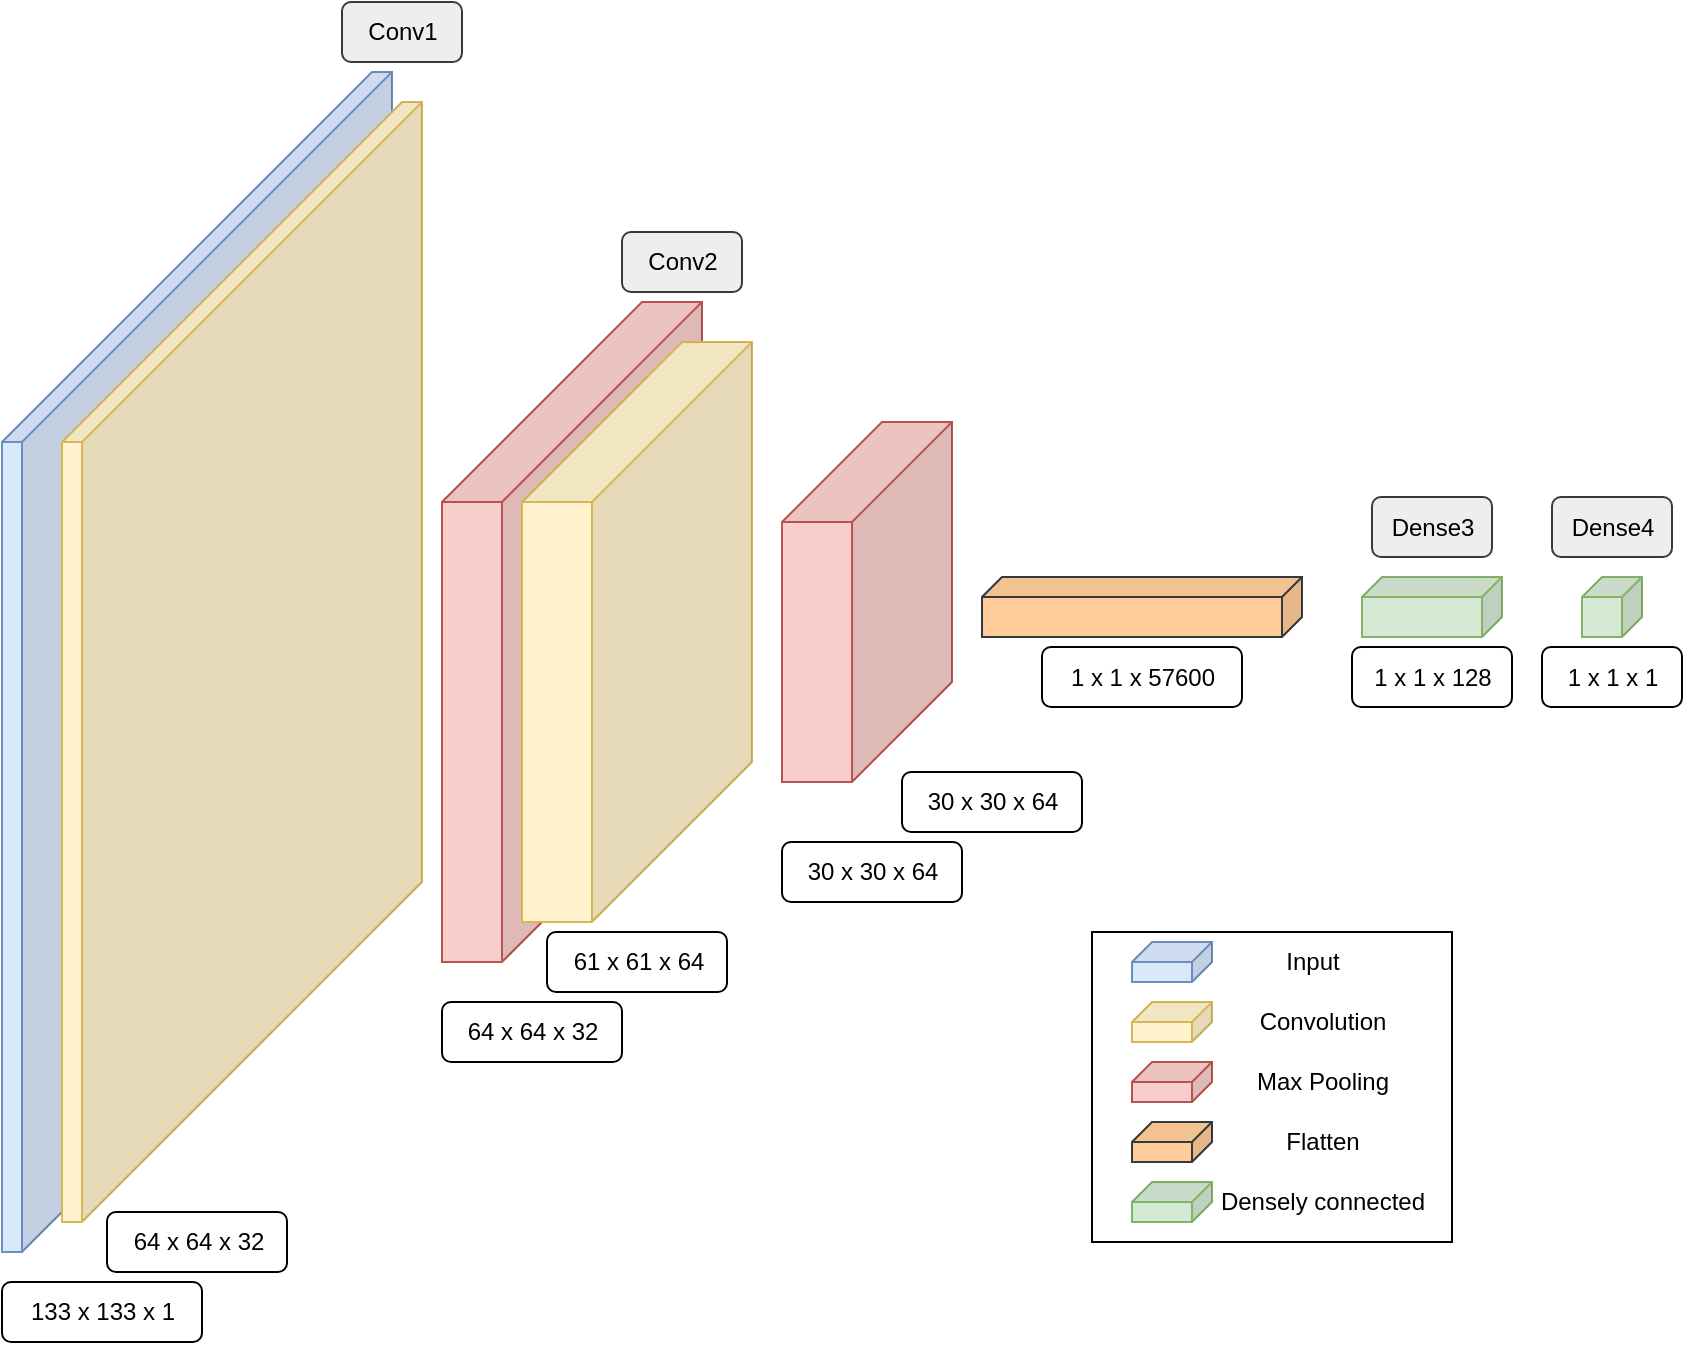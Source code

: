 <mxfile version="21.1.9" type="google" pages="5">
  <diagram name="Identification" id="2Ink2GBHI4k8UZ50LA84">
    <mxGraphModel grid="1" page="1" gridSize="10" guides="1" tooltips="1" connect="1" arrows="1" fold="1" pageScale="1" pageWidth="850" pageHeight="1100" math="0" shadow="0">
      <root>
        <mxCell id="0" />
        <mxCell id="1" parent="0" />
        <mxCell id="0bNcEkD7QvJ5nLZN8clm-1" value="" style="shape=cube;whiteSpace=wrap;html=1;boundedLbl=1;backgroundOutline=1;darkOpacity=0.05;darkOpacity2=0.1;size=185;flipH=1;fillColor=#dae8fc;strokeColor=#6c8ebf;" vertex="1" parent="1">
          <mxGeometry x="120" y="220" width="195" height="590" as="geometry" />
        </mxCell>
        <mxCell id="gsm-xA3Y7YuRsnQeoRb9-1" value="" style="shape=cube;whiteSpace=wrap;html=1;boundedLbl=1;backgroundOutline=1;darkOpacity=0.05;darkOpacity2=0.1;size=170;flipH=1;fillColor=#fff2cc;strokeColor=#d6b656;" vertex="1" parent="1">
          <mxGeometry x="150" y="235" width="180" height="560" as="geometry" />
        </mxCell>
        <mxCell id="gsm-xA3Y7YuRsnQeoRb9-2" value="" style="shape=cube;whiteSpace=wrap;html=1;boundedLbl=1;backgroundOutline=1;darkOpacity=0.05;darkOpacity2=0.1;size=100;flipH=1;fillColor=#f8cecc;strokeColor=#b85450;" vertex="1" parent="1">
          <mxGeometry x="340" y="335" width="130" height="330" as="geometry" />
        </mxCell>
        <mxCell id="gsm-xA3Y7YuRsnQeoRb9-6" value="" style="shape=cube;whiteSpace=wrap;html=1;boundedLbl=1;backgroundOutline=1;darkOpacity=0.05;darkOpacity2=0.1;size=80;flipH=1;fillColor=#fff2cc;strokeColor=#d6b656;" vertex="1" parent="1">
          <mxGeometry x="380" y="355" width="115" height="290" as="geometry" />
        </mxCell>
        <mxCell id="gsm-xA3Y7YuRsnQeoRb9-4" value="" style="shape=cube;whiteSpace=wrap;html=1;boundedLbl=1;backgroundOutline=1;darkOpacity=0.05;darkOpacity2=0.1;size=50;flipH=1;fillColor=#f8cecc;strokeColor=#b85450;" vertex="1" parent="1">
          <mxGeometry x="510" y="395" width="85" height="180" as="geometry" />
        </mxCell>
        <mxCell id="PA4TkTBAKOPkhQtWimOB-2" value="" style="shape=cube;whiteSpace=wrap;html=1;boundedLbl=1;backgroundOutline=1;darkOpacity=0.05;darkOpacity2=0.1;flipH=1;size=10;fillColor=#ffcc99;strokeColor=#36393d;" vertex="1" parent="1">
          <mxGeometry x="610" y="472.5" width="160" height="30" as="geometry" />
        </mxCell>
        <mxCell id="PA4TkTBAKOPkhQtWimOB-3" value="" style="shape=cube;whiteSpace=wrap;html=1;boundedLbl=1;backgroundOutline=1;darkOpacity=0.05;darkOpacity2=0.1;flipH=1;size=10;fillColor=#d5e8d4;strokeColor=#82b366;" vertex="1" parent="1">
          <mxGeometry x="800" y="472.5" width="70" height="30" as="geometry" />
        </mxCell>
        <mxCell id="PA4TkTBAKOPkhQtWimOB-4" value="" style="shape=cube;whiteSpace=wrap;html=1;boundedLbl=1;backgroundOutline=1;darkOpacity=0.05;darkOpacity2=0.1;flipH=1;size=10;fillColor=#d5e8d4;strokeColor=#82b366;" vertex="1" parent="1">
          <mxGeometry x="910" y="472.5" width="30" height="30" as="geometry" />
        </mxCell>
        <mxCell id="PA4TkTBAKOPkhQtWimOB-5" value="133 x 133 x 1" style="text;html=1;align=center;verticalAlign=middle;resizable=0;points=[];autosize=1;strokeColor=default;rounded=1;glass=0;shadow=0;" vertex="1" parent="1">
          <mxGeometry x="120" y="825" width="100" height="30" as="geometry" />
        </mxCell>
        <mxCell id="PA4TkTBAKOPkhQtWimOB-6" value="64 x 64 x 32" style="text;html=1;align=center;verticalAlign=middle;resizable=0;points=[];autosize=1;strokeColor=default;rounded=1;glass=0;shadow=0;" vertex="1" parent="1">
          <mxGeometry x="172.5" y="790" width="90" height="30" as="geometry" />
        </mxCell>
        <mxCell id="PA4TkTBAKOPkhQtWimOB-7" value="64 x 64 x 32" style="text;html=1;align=center;verticalAlign=middle;resizable=0;points=[];autosize=1;strokeColor=default;rounded=1;glass=0;shadow=0;" vertex="1" parent="1">
          <mxGeometry x="340" y="685" width="90" height="30" as="geometry" />
        </mxCell>
        <mxCell id="PA4TkTBAKOPkhQtWimOB-8" value="61 x 61 x 64" style="text;html=1;align=center;verticalAlign=middle;resizable=0;points=[];autosize=1;strokeColor=default;rounded=1;glass=0;shadow=0;" vertex="1" parent="1">
          <mxGeometry x="392.5" y="650" width="90" height="30" as="geometry" />
        </mxCell>
        <mxCell id="PA4TkTBAKOPkhQtWimOB-9" value="30 x 30 x 64" style="text;html=1;align=center;verticalAlign=middle;resizable=0;points=[];autosize=1;strokeColor=default;rounded=1;glass=0;shadow=0;" vertex="1" parent="1">
          <mxGeometry x="510" y="605" width="90" height="30" as="geometry" />
        </mxCell>
        <mxCell id="PA4TkTBAKOPkhQtWimOB-10" value="30 x 30 x 64" style="text;html=1;align=center;verticalAlign=middle;resizable=0;points=[];autosize=1;strokeColor=default;rounded=1;glass=0;shadow=0;" vertex="1" parent="1">
          <mxGeometry x="570" y="570" width="90" height="30" as="geometry" />
        </mxCell>
        <mxCell id="PA4TkTBAKOPkhQtWimOB-12" value="1 x 1 x 57600" style="text;html=1;align=center;verticalAlign=middle;resizable=0;points=[];autosize=1;strokeColor=default;rounded=1;glass=0;shadow=0;" vertex="1" parent="1">
          <mxGeometry x="640" y="507.5" width="100" height="30" as="geometry" />
        </mxCell>
        <mxCell id="PA4TkTBAKOPkhQtWimOB-13" value="1 x 1 x 128" style="text;html=1;align=center;verticalAlign=middle;resizable=0;points=[];autosize=1;strokeColor=default;rounded=1;glass=0;shadow=0;" vertex="1" parent="1">
          <mxGeometry x="795" y="507.5" width="80" height="30" as="geometry" />
        </mxCell>
        <mxCell id="PA4TkTBAKOPkhQtWimOB-14" value="1 x 1 x 1" style="text;html=1;align=center;verticalAlign=middle;resizable=0;points=[];autosize=1;strokeColor=default;rounded=1;glass=0;shadow=0;" vertex="1" parent="1">
          <mxGeometry x="890" y="507.5" width="70" height="30" as="geometry" />
        </mxCell>
        <mxCell id="PA4TkTBAKOPkhQtWimOB-15" value="Conv1" style="text;html=1;align=center;verticalAlign=middle;resizable=0;points=[];autosize=1;rounded=1;fillColor=#eeeeee;strokeColor=#36393d;" vertex="1" parent="1">
          <mxGeometry x="290" y="185" width="60" height="30" as="geometry" />
        </mxCell>
        <mxCell id="PA4TkTBAKOPkhQtWimOB-16" value="Conv2" style="text;html=1;align=center;verticalAlign=middle;resizable=0;points=[];autosize=1;rounded=1;fillColor=#eeeeee;strokeColor=#36393d;" vertex="1" parent="1">
          <mxGeometry x="430" y="300" width="60" height="30" as="geometry" />
        </mxCell>
        <mxCell id="PA4TkTBAKOPkhQtWimOB-18" value="Dense3" style="text;html=1;align=center;verticalAlign=middle;resizable=0;points=[];autosize=1;rounded=1;fillColor=#eeeeee;strokeColor=#36393d;" vertex="1" parent="1">
          <mxGeometry x="805" y="432.5" width="60" height="30" as="geometry" />
        </mxCell>
        <mxCell id="PA4TkTBAKOPkhQtWimOB-20" value="Dense4" style="text;html=1;align=center;verticalAlign=middle;resizable=0;points=[];autosize=1;rounded=1;fillColor=#eeeeee;strokeColor=#36393d;" vertex="1" parent="1">
          <mxGeometry x="895" y="432.5" width="60" height="30" as="geometry" />
        </mxCell>
        <mxCell id="PA4TkTBAKOPkhQtWimOB-35" value="" style="whiteSpace=wrap;html=1;" vertex="1" parent="1">
          <mxGeometry x="665" y="650" width="180" height="155" as="geometry" />
        </mxCell>
        <mxCell id="PA4TkTBAKOPkhQtWimOB-21" value="" style="shape=cube;whiteSpace=wrap;html=1;boundedLbl=1;backgroundOutline=1;darkOpacity=0.05;darkOpacity2=0.1;flipH=1;size=10;fillColor=#dae8fc;strokeColor=#6c8ebf;" vertex="1" parent="1">
          <mxGeometry x="685" y="655" width="40" height="20" as="geometry" />
        </mxCell>
        <mxCell id="PA4TkTBAKOPkhQtWimOB-23" value="" style="shape=cube;whiteSpace=wrap;html=1;boundedLbl=1;backgroundOutline=1;darkOpacity=0.05;darkOpacity2=0.1;flipH=1;size=10;fillColor=#fff2cc;strokeColor=#d6b656;" vertex="1" parent="1">
          <mxGeometry x="685" y="685" width="40" height="20" as="geometry" />
        </mxCell>
        <mxCell id="PA4TkTBAKOPkhQtWimOB-24" value="" style="shape=cube;whiteSpace=wrap;html=1;boundedLbl=1;backgroundOutline=1;darkOpacity=0.05;darkOpacity2=0.1;flipH=1;size=10;fillColor=#f8cecc;strokeColor=#b85450;" vertex="1" parent="1">
          <mxGeometry x="685" y="715" width="40" height="20" as="geometry" />
        </mxCell>
        <mxCell id="PA4TkTBAKOPkhQtWimOB-26" value="" style="shape=cube;whiteSpace=wrap;html=1;boundedLbl=1;backgroundOutline=1;darkOpacity=0.05;darkOpacity2=0.1;flipH=1;size=10;fillColor=#ffcc99;strokeColor=#36393d;" vertex="1" parent="1">
          <mxGeometry x="685" y="745" width="40" height="20" as="geometry" />
        </mxCell>
        <mxCell id="PA4TkTBAKOPkhQtWimOB-27" value="" style="shape=cube;whiteSpace=wrap;html=1;boundedLbl=1;backgroundOutline=1;darkOpacity=0.05;darkOpacity2=0.1;flipH=1;size=10;fillColor=#d5e8d4;strokeColor=#82b366;" vertex="1" parent="1">
          <mxGeometry x="685" y="775" width="40" height="20" as="geometry" />
        </mxCell>
        <mxCell id="PA4TkTBAKOPkhQtWimOB-28" value="Input" style="text;html=1;align=center;verticalAlign=middle;resizable=0;points=[];autosize=1;strokeColor=none;fillColor=none;" vertex="1" parent="1">
          <mxGeometry x="750" y="650" width="50" height="30" as="geometry" />
        </mxCell>
        <mxCell id="PA4TkTBAKOPkhQtWimOB-29" value="Convolution" style="text;html=1;align=center;verticalAlign=middle;resizable=0;points=[];autosize=1;strokeColor=none;fillColor=none;" vertex="1" parent="1">
          <mxGeometry x="735" y="680" width="90" height="30" as="geometry" />
        </mxCell>
        <mxCell id="PA4TkTBAKOPkhQtWimOB-31" value="Max Pooling" style="text;html=1;align=center;verticalAlign=middle;resizable=0;points=[];autosize=1;strokeColor=none;fillColor=none;" vertex="1" parent="1">
          <mxGeometry x="735" y="710" width="90" height="30" as="geometry" />
        </mxCell>
        <mxCell id="PA4TkTBAKOPkhQtWimOB-34" value="Densely connected" style="text;html=1;align=center;verticalAlign=middle;resizable=0;points=[];autosize=1;strokeColor=none;fillColor=none;" vertex="1" parent="1">
          <mxGeometry x="715" y="770" width="130" height="30" as="geometry" />
        </mxCell>
        <mxCell id="PA4TkTBAKOPkhQtWimOB-33" value="Flatten" style="text;html=1;align=center;verticalAlign=middle;resizable=0;points=[];autosize=1;strokeColor=none;fillColor=none;" vertex="1" parent="1">
          <mxGeometry x="750" y="740" width="60" height="30" as="geometry" />
        </mxCell>
      </root>
    </mxGraphModel>
  </diagram>
  <diagram id="AJ37iMB7zWmKgVYt_qlm" name="Segmentation">
    <mxGraphModel grid="1" page="1" gridSize="10" guides="1" tooltips="1" connect="1" arrows="1" fold="1" pageScale="1" pageWidth="850" pageHeight="1100" math="0" shadow="0">
      <root>
        <mxCell id="0" />
        <mxCell id="1" parent="0" />
        <mxCell id="zaDKH5Fh8R6hiQecplac-1" value="" style="shape=cube;whiteSpace=wrap;html=1;boundedLbl=1;backgroundOutline=1;darkOpacity=0.05;darkOpacity2=0.1;flipH=1;size=90;fillColor=#dae8fc;strokeColor=#6c8ebf;" vertex="1" parent="1">
          <mxGeometry x="60" y="110" width="100" height="350" as="geometry" />
        </mxCell>
        <mxCell id="zaDKH5Fh8R6hiQecplac-2" value="" style="shape=cube;whiteSpace=wrap;html=1;boundedLbl=1;backgroundOutline=1;darkOpacity=0.05;darkOpacity2=0.1;flipH=1;size=70;fillColor=#fff2cc;strokeColor=#d6b656;" vertex="1" parent="1">
          <mxGeometry x="170" y="150" width="80" height="270" as="geometry" />
        </mxCell>
        <mxCell id="zaDKH5Fh8R6hiQecplac-3" value="" style="shape=cube;whiteSpace=wrap;html=1;boundedLbl=1;backgroundOutline=1;darkOpacity=0.05;darkOpacity2=0.1;flipH=1;size=70;fillColor=#fff2cc;strokeColor=#d6b656;" vertex="1" parent="1">
          <mxGeometry x="190" y="150" width="80" height="270" as="geometry" />
        </mxCell>
        <mxCell id="zaDKH5Fh8R6hiQecplac-4" value="" style="shape=cube;whiteSpace=wrap;html=1;boundedLbl=1;backgroundOutline=1;darkOpacity=0.05;darkOpacity2=0.1;flipH=1;size=70;fillColor=#f8cecc;strokeColor=#b85450;" vertex="1" parent="1">
          <mxGeometry x="230" y="150" width="80" height="270" as="geometry" />
        </mxCell>
        <mxCell id="zaDKH5Fh8R6hiQecplac-5" value="" style="shape=cube;whiteSpace=wrap;html=1;boundedLbl=1;backgroundOutline=1;darkOpacity=0.05;darkOpacity2=0.1;flipH=1;size=70;fillColor=#f8cecc;strokeColor=#b85450;" vertex="1" parent="1">
          <mxGeometry x="250" y="150" width="80" height="270" as="geometry" />
        </mxCell>
        <mxCell id="zaDKH5Fh8R6hiQecplac-6" value="" style="shape=cube;whiteSpace=wrap;html=1;boundedLbl=1;backgroundOutline=1;darkOpacity=0.05;darkOpacity2=0.1;flipH=1;size=70;fillColor=#e1d5e7;strokeColor=#9673a6;" vertex="1" parent="1">
          <mxGeometry x="300" y="150" width="80" height="270" as="geometry" />
        </mxCell>
        <mxCell id="zaDKH5Fh8R6hiQecplac-7" value="" style="shape=cube;whiteSpace=wrap;html=1;boundedLbl=1;backgroundOutline=1;darkOpacity=0.05;darkOpacity2=0.1;flipH=1;size=70;fillColor=#e1d5e7;strokeColor=#9673a6;" vertex="1" parent="1">
          <mxGeometry x="320" y="150" width="80" height="270" as="geometry" />
        </mxCell>
        <mxCell id="L7yZWK5JkC0oIOWCFcZ0-3" value="" style="shape=cube;whiteSpace=wrap;html=1;boundedLbl=1;backgroundOutline=1;darkOpacity=0.05;darkOpacity2=0.1;flipH=1;size=55;fillColor=#d5e8d4;strokeColor=#82b366;" vertex="1" parent="1">
          <mxGeometry x="420" y="185" width="65" height="200" as="geometry" />
        </mxCell>
        <mxCell id="L7yZWK5JkC0oIOWCFcZ0-14" value="" style="ellipse;whiteSpace=wrap;html=1;aspect=fixed;fillColor=#000000;" vertex="1" parent="1">
          <mxGeometry x="750" y="270.5" width="9" height="9" as="geometry" />
        </mxCell>
        <mxCell id="L7yZWK5JkC0oIOWCFcZ0-15" value="" style="ellipse;whiteSpace=wrap;html=1;aspect=fixed;fillColor=#000000;" vertex="1" parent="1">
          <mxGeometry x="790" y="270.5" width="9" height="9" as="geometry" />
        </mxCell>
        <mxCell id="L7yZWK5JkC0oIOWCFcZ0-16" value="" style="ellipse;whiteSpace=wrap;html=1;aspect=fixed;fillColor=#000000;" vertex="1" parent="1">
          <mxGeometry x="770" y="270.5" width="9" height="9" as="geometry" />
        </mxCell>
        <mxCell id="L7yZWK5JkC0oIOWCFcZ0-18" value="" style="shape=cube;whiteSpace=wrap;html=1;boundedLbl=1;backgroundOutline=1;darkOpacity=0.05;darkOpacity2=0.1;flipH=1;size=40;fillColor=#fff2cc;strokeColor=#d6b656;" vertex="1" parent="1">
          <mxGeometry x="809" y="210" width="50" height="130" as="geometry" />
        </mxCell>
        <mxCell id="L7yZWK5JkC0oIOWCFcZ0-19" value="" style="shape=cube;whiteSpace=wrap;html=1;boundedLbl=1;backgroundOutline=1;darkOpacity=0.05;darkOpacity2=0.1;flipH=1;size=50;fillColor=#fff2cc;strokeColor=#d6b656;" vertex="1" parent="1">
          <mxGeometry x="880" y="195" width="60" height="180" as="geometry" />
        </mxCell>
        <mxCell id="L7yZWK5JkC0oIOWCFcZ0-21" value="" style="shape=cube;whiteSpace=wrap;html=1;boundedLbl=1;backgroundOutline=1;darkOpacity=0.05;darkOpacity2=0.1;flipH=1;size=50;fillColor=#fff2cc;strokeColor=#d6b656;" vertex="1" parent="1">
          <mxGeometry x="900" y="195" width="60" height="180" as="geometry" />
        </mxCell>
        <mxCell id="L7yZWK5JkC0oIOWCFcZ0-22" value="" style="shape=cube;whiteSpace=wrap;html=1;boundedLbl=1;backgroundOutline=1;darkOpacity=0.05;darkOpacity2=0.1;flipH=1;size=50;fillColor=#f8cecc;strokeColor=#b85450;" vertex="1" parent="1">
          <mxGeometry x="940" y="195" width="60" height="180" as="geometry" />
        </mxCell>
        <mxCell id="L7yZWK5JkC0oIOWCFcZ0-23" value="" style="shape=cube;whiteSpace=wrap;html=1;boundedLbl=1;backgroundOutline=1;darkOpacity=0.05;darkOpacity2=0.1;flipH=1;size=50;fillColor=#f8cecc;strokeColor=#b85450;" vertex="1" parent="1">
          <mxGeometry x="960" y="195" width="60" height="180" as="geometry" />
        </mxCell>
        <mxCell id="L7yZWK5JkC0oIOWCFcZ0-24" value="" style="shape=cube;whiteSpace=wrap;html=1;boundedLbl=1;backgroundOutline=1;darkOpacity=0.05;darkOpacity2=0.1;flipH=1;size=50;fillColor=#e1d5e7;strokeColor=#9673a6;" vertex="1" parent="1">
          <mxGeometry x="1000" y="195" width="60" height="180" as="geometry" />
        </mxCell>
        <mxCell id="L7yZWK5JkC0oIOWCFcZ0-25" value="" style="shape=cube;whiteSpace=wrap;html=1;boundedLbl=1;backgroundOutline=1;darkOpacity=0.05;darkOpacity2=0.1;flipH=1;size=50;fillColor=#e1d5e7;strokeColor=#9673a6;" vertex="1" parent="1">
          <mxGeometry x="1020" y="195" width="60" height="180" as="geometry" />
        </mxCell>
        <mxCell id="L7yZWK5JkC0oIOWCFcZ0-28" value="" style="ellipse;whiteSpace=wrap;html=1;aspect=fixed;fillColor=#000000;" vertex="1" parent="1">
          <mxGeometry x="1100" y="270.5" width="9" height="9" as="geometry" />
        </mxCell>
        <mxCell id="L7yZWK5JkC0oIOWCFcZ0-29" value="" style="ellipse;whiteSpace=wrap;html=1;aspect=fixed;fillColor=#000000;" vertex="1" parent="1">
          <mxGeometry x="1140" y="270.5" width="9" height="9" as="geometry" />
        </mxCell>
        <mxCell id="L7yZWK5JkC0oIOWCFcZ0-30" value="" style="ellipse;whiteSpace=wrap;html=1;aspect=fixed;fillColor=#000000;" vertex="1" parent="1">
          <mxGeometry x="1120" y="270.5" width="9" height="9" as="geometry" />
        </mxCell>
        <mxCell id="L7yZWK5JkC0oIOWCFcZ0-31" value="" style="shape=cube;whiteSpace=wrap;html=1;boundedLbl=1;backgroundOutline=1;darkOpacity=0.05;darkOpacity2=0.1;flipH=1;size=90;fillColor=#dae8fc;strokeColor=#6c8ebf;" vertex="1" parent="1">
          <mxGeometry x="1420" y="100" width="100" height="350" as="geometry" />
        </mxCell>
        <mxCell id="L7yZWK5JkC0oIOWCFcZ0-32" value="" style="shape=cube;whiteSpace=wrap;html=1;boundedLbl=1;backgroundOutline=1;darkOpacity=0.05;darkOpacity2=0.1;flipH=1;size=55;fillColor=#d5e8d4;strokeColor=#82b366;" vertex="1" parent="1">
          <mxGeometry x="440" y="185" width="65" height="200" as="geometry" />
        </mxCell>
        <mxCell id="L7yZWK5JkC0oIOWCFcZ0-33" value="" style="shape=cube;whiteSpace=wrap;html=1;boundedLbl=1;backgroundOutline=1;darkOpacity=0.05;darkOpacity2=0.1;flipH=1;size=55;fillColor=#fff2cc;strokeColor=#d6b656;" vertex="1" parent="1">
          <mxGeometry x="530" y="175" width="65" height="200" as="geometry" />
        </mxCell>
        <mxCell id="L7yZWK5JkC0oIOWCFcZ0-34" value="" style="shape=cube;whiteSpace=wrap;html=1;boundedLbl=1;backgroundOutline=1;darkOpacity=0.05;darkOpacity2=0.1;flipH=1;size=55;fillColor=#fff2cc;strokeColor=#d6b656;" vertex="1" parent="1">
          <mxGeometry x="550" y="175" width="65" height="200" as="geometry" />
        </mxCell>
        <mxCell id="L7yZWK5JkC0oIOWCFcZ0-35" value="" style="shape=cube;whiteSpace=wrap;html=1;boundedLbl=1;backgroundOutline=1;darkOpacity=0.05;darkOpacity2=0.1;flipH=1;size=55;fillColor=#f8cecc;strokeColor=#b85450;" vertex="1" parent="1">
          <mxGeometry x="590" y="175" width="65" height="200" as="geometry" />
        </mxCell>
        <mxCell id="L7yZWK5JkC0oIOWCFcZ0-36" value="" style="shape=cube;whiteSpace=wrap;html=1;boundedLbl=1;backgroundOutline=1;darkOpacity=0.05;darkOpacity2=0.1;flipH=1;size=55;fillColor=#f8cecc;strokeColor=#b85450;" vertex="1" parent="1">
          <mxGeometry x="610" y="175" width="65" height="200" as="geometry" />
        </mxCell>
        <mxCell id="L7yZWK5JkC0oIOWCFcZ0-37" value="" style="shape=cube;whiteSpace=wrap;html=1;boundedLbl=1;backgroundOutline=1;darkOpacity=0.05;darkOpacity2=0.1;flipH=1;size=55;fillColor=#e1d5e7;strokeColor=#9673a6;" vertex="1" parent="1">
          <mxGeometry x="650" y="175" width="65" height="200" as="geometry" />
        </mxCell>
        <mxCell id="L7yZWK5JkC0oIOWCFcZ0-38" value="" style="shape=cube;whiteSpace=wrap;html=1;boundedLbl=1;backgroundOutline=1;darkOpacity=0.05;darkOpacity2=0.1;flipH=1;size=55;fillColor=#e1d5e7;strokeColor=#9673a6;" vertex="1" parent="1">
          <mxGeometry x="670" y="175" width="65" height="200" as="geometry" />
        </mxCell>
        <mxCell id="L7yZWK5JkC0oIOWCFcZ0-39" value="" style="shape=cube;whiteSpace=wrap;html=1;boundedLbl=1;backgroundOutline=1;darkOpacity=0.05;darkOpacity2=0.1;flipH=1;size=70;fillColor=#fff2cc;strokeColor=#d6b656;" vertex="1" parent="1">
          <mxGeometry x="1170" y="140" width="80" height="270" as="geometry" />
        </mxCell>
        <mxCell id="L7yZWK5JkC0oIOWCFcZ0-40" value="" style="shape=cube;whiteSpace=wrap;html=1;boundedLbl=1;backgroundOutline=1;darkOpacity=0.05;darkOpacity2=0.1;flipH=1;size=70;fillColor=#fff2cc;strokeColor=#d6b656;" vertex="1" parent="1">
          <mxGeometry x="1190" y="140" width="80" height="270" as="geometry" />
        </mxCell>
        <mxCell id="L7yZWK5JkC0oIOWCFcZ0-41" value="" style="shape=cube;whiteSpace=wrap;html=1;boundedLbl=1;backgroundOutline=1;darkOpacity=0.05;darkOpacity2=0.1;flipH=1;size=70;fillColor=#f8cecc;strokeColor=#b85450;" vertex="1" parent="1">
          <mxGeometry x="1230" y="140" width="80" height="270" as="geometry" />
        </mxCell>
        <mxCell id="L7yZWK5JkC0oIOWCFcZ0-42" value="" style="shape=cube;whiteSpace=wrap;html=1;boundedLbl=1;backgroundOutline=1;darkOpacity=0.05;darkOpacity2=0.1;flipH=1;size=70;fillColor=#f8cecc;strokeColor=#b85450;" vertex="1" parent="1">
          <mxGeometry x="1250" y="140" width="80" height="270" as="geometry" />
        </mxCell>
        <mxCell id="L7yZWK5JkC0oIOWCFcZ0-43" value="" style="shape=cube;whiteSpace=wrap;html=1;boundedLbl=1;backgroundOutline=1;darkOpacity=0.05;darkOpacity2=0.1;flipH=1;size=70;fillColor=#e1d5e7;strokeColor=#9673a6;" vertex="1" parent="1">
          <mxGeometry x="1300" y="140" width="80" height="270" as="geometry" />
        </mxCell>
        <mxCell id="L7yZWK5JkC0oIOWCFcZ0-44" value="" style="shape=cube;whiteSpace=wrap;html=1;boundedLbl=1;backgroundOutline=1;darkOpacity=0.05;darkOpacity2=0.1;flipH=1;size=70;fillColor=#e1d5e7;strokeColor=#9673a6;" vertex="1" parent="1">
          <mxGeometry x="1320" y="140" width="80" height="270" as="geometry" />
        </mxCell>
        <mxCell id="L7yZWK5JkC0oIOWCFcZ0-48" value="" style="shape=curlyBracket;whiteSpace=wrap;html=1;rounded=1;labelPosition=left;verticalLabelPosition=middle;align=right;verticalAlign=middle;strokeWidth=4;rotation=-90;" vertex="1" parent="1">
          <mxGeometry x="422.5" y="177.5" width="45" height="790" as="geometry" />
        </mxCell>
        <mxCell id="L7yZWK5JkC0oIOWCFcZ0-49" value="" style="shape=curlyBracket;whiteSpace=wrap;html=1;rounded=1;labelPosition=left;verticalLabelPosition=middle;align=right;verticalAlign=middle;strokeWidth=4;rotation=-90;" vertex="1" parent="1">
          <mxGeometry x="1231.25" y="226.25" width="45" height="692.5" as="geometry" />
        </mxCell>
        <mxCell id="L7yZWK5JkC0oIOWCFcZ0-50" value="" style="curved=1;endArrow=classic;html=1;rounded=0;strokeWidth=2;dashed=1;" edge="1" parent="1">
          <mxGeometry width="50" height="50" relative="1" as="geometry">
            <mxPoint x="400" y="130" as="sourcePoint" />
            <mxPoint x="1200" y="160" as="targetPoint" />
            <Array as="points">
              <mxPoint x="560" y="60" />
              <mxPoint x="1010" y="60" />
            </Array>
          </mxGeometry>
        </mxCell>
        <mxCell id="L7yZWK5JkC0oIOWCFcZ0-53" value="Skip Connection&lt;br&gt;(All layers)" style="edgeLabel;html=1;align=center;verticalAlign=middle;resizable=0;points=[];fontSize=17;fontStyle=1;labelBackgroundColor=none;" connectable="0" vertex="1" parent="L7yZWK5JkC0oIOWCFcZ0-50">
          <mxGeometry x="-0.031" y="-3" relative="1" as="geometry">
            <mxPoint x="-18" y="-33" as="offset" />
          </mxGeometry>
        </mxCell>
        <mxCell id="L7yZWK5JkC0oIOWCFcZ0-51" value="Down Sampling Image (350 convolutional layers)" style="text;html=1;strokeColor=none;fillColor=none;align=center;verticalAlign=middle;whiteSpace=wrap;rounded=0;fontSize=17;fontStyle=1" vertex="1" parent="1">
          <mxGeometry x="240" y="590" width="410" height="50" as="geometry" />
        </mxCell>
        <mxCell id="L7yZWK5JkC0oIOWCFcZ0-52" value="Up Sampling Image (350 convolutional layers)&lt;br&gt;" style="text;html=1;strokeColor=none;fillColor=none;align=center;verticalAlign=middle;whiteSpace=wrap;rounded=0;fontSize=17;fontStyle=1" vertex="1" parent="1">
          <mxGeometry x="1048.75" y="600" width="410" height="50" as="geometry" />
        </mxCell>
        <mxCell id="JbhPemELHdU-BYJ1H0EY-1" value="" style="whiteSpace=wrap;html=1;" vertex="1" parent="1">
          <mxGeometry x="1650" y="375" width="180" height="155" as="geometry" />
        </mxCell>
        <mxCell id="JbhPemELHdU-BYJ1H0EY-2" value="" style="shape=cube;whiteSpace=wrap;html=1;boundedLbl=1;backgroundOutline=1;darkOpacity=0.05;darkOpacity2=0.1;flipH=1;size=10;fillColor=#dae8fc;strokeColor=#6c8ebf;" vertex="1" parent="1">
          <mxGeometry x="1670" y="380" width="40" height="20" as="geometry" />
        </mxCell>
        <mxCell id="JbhPemELHdU-BYJ1H0EY-3" value="" style="shape=cube;whiteSpace=wrap;html=1;boundedLbl=1;backgroundOutline=1;darkOpacity=0.05;darkOpacity2=0.1;flipH=1;size=10;fillColor=#fff2cc;strokeColor=#d6b656;" vertex="1" parent="1">
          <mxGeometry x="1670" y="410" width="40" height="20" as="geometry" />
        </mxCell>
        <mxCell id="JbhPemELHdU-BYJ1H0EY-4" value="" style="shape=cube;whiteSpace=wrap;html=1;boundedLbl=1;backgroundOutline=1;darkOpacity=0.05;darkOpacity2=0.1;flipH=1;size=10;fillColor=#f8cecc;strokeColor=#b85450;" vertex="1" parent="1">
          <mxGeometry x="1670" y="440" width="40" height="20" as="geometry" />
        </mxCell>
        <mxCell id="JbhPemELHdU-BYJ1H0EY-5" value="" style="shape=cube;whiteSpace=wrap;html=1;boundedLbl=1;backgroundOutline=1;darkOpacity=0.05;darkOpacity2=0.1;flipH=1;size=10;fillColor=#e1d5e7;strokeColor=#9673a6;" vertex="1" parent="1">
          <mxGeometry x="1670" y="470" width="40" height="20" as="geometry" />
        </mxCell>
        <mxCell id="JbhPemELHdU-BYJ1H0EY-6" value="" style="shape=cube;whiteSpace=wrap;html=1;boundedLbl=1;backgroundOutline=1;darkOpacity=0.05;darkOpacity2=0.1;flipH=1;size=10;fillColor=#d5e8d4;strokeColor=#82b366;" vertex="1" parent="1">
          <mxGeometry x="1670" y="500" width="40" height="20" as="geometry" />
        </mxCell>
        <mxCell id="JbhPemELHdU-BYJ1H0EY-7" value="Input/output" style="text;html=1;align=center;verticalAlign=middle;resizable=0;points=[];autosize=1;strokeColor=none;fillColor=none;fontStyle=1" vertex="1" parent="1">
          <mxGeometry x="1715" y="375" width="90" height="30" as="geometry" />
        </mxCell>
        <mxCell id="JbhPemELHdU-BYJ1H0EY-8" value="Convolution" style="text;html=1;align=center;verticalAlign=middle;resizable=0;points=[];autosize=1;strokeColor=none;fillColor=none;fontStyle=1" vertex="1" parent="1">
          <mxGeometry x="1720" y="405" width="90" height="30" as="geometry" />
        </mxCell>
        <mxCell id="JbhPemELHdU-BYJ1H0EY-9" value="Batch Normal" style="text;html=1;align=center;verticalAlign=middle;resizable=0;points=[];autosize=1;strokeColor=none;fillColor=none;fontStyle=1" vertex="1" parent="1">
          <mxGeometry x="1715" y="435" width="100" height="30" as="geometry" />
        </mxCell>
        <mxCell id="JbhPemELHdU-BYJ1H0EY-10" value="Max Pooling" style="text;html=1;align=center;verticalAlign=middle;resizable=0;points=[];autosize=1;strokeColor=none;fillColor=none;fontFamily=Helvetica;fontStyle=1" vertex="1" parent="1">
          <mxGeometry x="1720" y="495" width="90" height="30" as="geometry" />
        </mxCell>
        <mxCell id="JbhPemELHdU-BYJ1H0EY-11" value="RELU" style="text;html=1;align=center;verticalAlign=middle;resizable=0;points=[];autosize=1;strokeColor=none;fillColor=none;fontStyle=1" vertex="1" parent="1">
          <mxGeometry x="1735" y="465" width="60" height="30" as="geometry" />
        </mxCell>
        <mxCell id="LoNZSuhagjpcjMgSbojj-1" value="310 x 360 x 3" style="text;html=1;align=center;verticalAlign=middle;resizable=0;points=[];autosize=1;strokeColor=default;rounded=1;glass=0;shadow=0;fontStyle=1;fontSize=17;" vertex="1" parent="1">
          <mxGeometry x="45" y="470" width="130" height="30" as="geometry" />
        </mxCell>
        <mxCell id="-Y7fS_KMhfGoFEZt6UxI-2" value="" style="shape=curlyBracket;whiteSpace=wrap;html=1;rounded=1;labelPosition=left;verticalLabelPosition=middle;align=right;verticalAlign=middle;rotation=-90;strokeWidth=2;" vertex="1" parent="1">
          <mxGeometry x="275" y="325" width="20" height="230" as="geometry" />
        </mxCell>
        <mxCell id="-Y7fS_KMhfGoFEZt6UxI-3" value="310 x 360 x 1" style="text;html=1;align=center;verticalAlign=middle;resizable=0;points=[];autosize=1;strokeColor=default;rounded=1;glass=0;shadow=0;fontSize=17;fontStyle=1" vertex="1" parent="1">
          <mxGeometry x="1405" y="460" width="130" height="30" as="geometry" />
        </mxCell>
        <mxCell id="-Y7fS_KMhfGoFEZt6UxI-4" value="" style="shape=curlyBracket;whiteSpace=wrap;html=1;rounded=1;labelPosition=left;verticalLabelPosition=middle;align=right;verticalAlign=middle;rotation=-90;strokeWidth=2;" vertex="1" parent="1">
          <mxGeometry x="1275" y="320" width="20" height="230" as="geometry" />
        </mxCell>
        <mxCell id="-Y7fS_KMhfGoFEZt6UxI-5" value="155 x 180 x 64" style="text;html=1;align=center;verticalAlign=middle;resizable=0;points=[];autosize=1;strokeColor=default;rounded=1;glass=0;shadow=0;fontSize=17;fontStyle=1" vertex="1" parent="1">
          <mxGeometry x="215" y="460" width="140" height="30" as="geometry" />
        </mxCell>
        <mxCell id="-Y7fS_KMhfGoFEZt6UxI-6" value="155 x 180 x 64" style="text;html=1;align=center;verticalAlign=middle;resizable=0;points=[];autosize=1;strokeColor=default;rounded=1;glass=0;shadow=0;fontSize=17;fontStyle=1" vertex="1" parent="1">
          <mxGeometry x="1215" y="450" width="140" height="30" as="geometry" />
        </mxCell>
        <mxCell id="utFHfiQpRwmvSWGEzSs0-1" value="Input image" style="text;html=1;align=center;verticalAlign=middle;resizable=0;points=[];autosize=1;rounded=1;fillColor=#eeeeee;strokeColor=#36393d;fontSize=17;fontStyle=1" vertex="1" parent="1">
          <mxGeometry x="50" y="70" width="120" height="30" as="geometry" />
        </mxCell>
        <mxCell id="utFHfiQpRwmvSWGEzSs0-2" value="Output Mask" style="text;html=1;align=center;verticalAlign=middle;resizable=0;points=[];autosize=1;rounded=1;fillColor=#eeeeee;strokeColor=#36393d;fontSize=17;fontStyle=1" vertex="1" parent="1">
          <mxGeometry x="1405" y="60" width="130" height="30" as="geometry" />
        </mxCell>
        <mxCell id="utFHfiQpRwmvSWGEzSs0-3" value="Feature &lt;br&gt;extraction" style="text;html=1;align=center;verticalAlign=middle;resizable=0;points=[];autosize=1;rounded=1;fillColor=#eeeeee;strokeColor=#36393d;fontSize=17;fontStyle=1" vertex="1" parent="1">
          <mxGeometry x="790" y="150" width="100" height="50" as="geometry" />
        </mxCell>
      </root>
    </mxGraphModel>
  </diagram>
  <diagram id="83WYqK3ULnNt7m2yMIxf" name="Segmentation VIT">
    <mxGraphModel grid="1" page="1" gridSize="10" guides="1" tooltips="1" connect="1" arrows="1" fold="1" pageScale="1" pageWidth="850" pageHeight="1100" math="0" shadow="0">
      <root>
        <mxCell id="0" />
        <mxCell id="1" parent="0" />
        <mxCell id="smNp4bdEqRXXoi54eGJS-69" value="" style="shape=cube;whiteSpace=wrap;html=1;boundedLbl=1;backgroundOutline=1;darkOpacity=0.05;darkOpacity2=0.1;flipH=1;size=90;fillColor=#dae8fc;strokeColor=#6c8ebf;" vertex="1" parent="1">
          <mxGeometry x="140" y="640" width="100" height="350" as="geometry" />
        </mxCell>
        <mxCell id="gZB3kYGPIOA665XBSUvK-3" value="" style="shape=cube;whiteSpace=wrap;html=1;boundedLbl=1;backgroundOutline=1;darkOpacity=0.05;darkOpacity2=0.1;flipH=1;size=90;fillColor=#dae8fc;strokeColor=#6c8ebf;" vertex="1" parent="1">
          <mxGeometry x="160" y="640" width="100" height="350" as="geometry" />
        </mxCell>
        <mxCell id="gZB3kYGPIOA665XBSUvK-4" value="" style="shape=cube;whiteSpace=wrap;html=1;boundedLbl=1;backgroundOutline=1;darkOpacity=0.05;darkOpacity2=0.1;flipH=1;size=90;fillColor=#dae8fc;strokeColor=#6c8ebf;" vertex="1" parent="1">
          <mxGeometry x="180" y="640" width="100" height="350" as="geometry" />
        </mxCell>
        <mxCell id="smNp4bdEqRXXoi54eGJS-72" value="" style="shape=cube;whiteSpace=wrap;html=1;boundedLbl=1;backgroundOutline=1;darkOpacity=0.05;darkOpacity2=0.1;flipH=1;size=40;fillColor=#e6d0de;strokeColor=#996185;gradientColor=#d5739d;" vertex="1" parent="1">
          <mxGeometry x="1200" y="386.25" width="50" height="130" as="geometry" />
        </mxCell>
        <mxCell id="smNp4bdEqRXXoi54eGJS-1" value="" style="shape=cube;whiteSpace=wrap;html=1;boundedLbl=1;backgroundOutline=1;darkOpacity=0.05;darkOpacity2=0.1;flipH=1;size=90;fillColor=#dae8fc;strokeColor=#6c8ebf;" vertex="1" parent="1">
          <mxGeometry x="160" y="152.5" width="100" height="350" as="geometry" />
        </mxCell>
        <mxCell id="smNp4bdEqRXXoi54eGJS-2" value="" style="shape=cube;whiteSpace=wrap;html=1;boundedLbl=1;backgroundOutline=1;darkOpacity=0.05;darkOpacity2=0.1;flipH=1;size=70;fillColor=#fff2cc;strokeColor=#d6b656;" vertex="1" parent="1">
          <mxGeometry x="365" y="650" width="80" height="270" as="geometry" />
        </mxCell>
        <mxCell id="smNp4bdEqRXXoi54eGJS-3" value="" style="shape=cube;whiteSpace=wrap;html=1;boundedLbl=1;backgroundOutline=1;darkOpacity=0.05;darkOpacity2=0.1;flipH=1;size=70;fillColor=#fff2cc;strokeColor=#d6b656;" vertex="1" parent="1">
          <mxGeometry x="385" y="650" width="80" height="270" as="geometry" />
        </mxCell>
        <mxCell id="smNp4bdEqRXXoi54eGJS-4" value="" style="shape=cube;whiteSpace=wrap;html=1;boundedLbl=1;backgroundOutline=1;darkOpacity=0.05;darkOpacity2=0.1;flipH=1;size=70;fillColor=#f8cecc;strokeColor=#b85450;" vertex="1" parent="1">
          <mxGeometry x="425" y="650" width="80" height="270" as="geometry" />
        </mxCell>
        <mxCell id="smNp4bdEqRXXoi54eGJS-5" value="" style="shape=cube;whiteSpace=wrap;html=1;boundedLbl=1;backgroundOutline=1;darkOpacity=0.05;darkOpacity2=0.1;flipH=1;size=70;fillColor=#f8cecc;strokeColor=#b85450;" vertex="1" parent="1">
          <mxGeometry x="445" y="650" width="80" height="270" as="geometry" />
        </mxCell>
        <mxCell id="smNp4bdEqRXXoi54eGJS-6" value="" style="shape=cube;whiteSpace=wrap;html=1;boundedLbl=1;backgroundOutline=1;darkOpacity=0.05;darkOpacity2=0.1;flipH=1;size=70;fillColor=#e1d5e7;strokeColor=#9673a6;" vertex="1" parent="1">
          <mxGeometry x="495" y="650" width="80" height="270" as="geometry" />
        </mxCell>
        <mxCell id="smNp4bdEqRXXoi54eGJS-7" value="" style="shape=cube;whiteSpace=wrap;html=1;boundedLbl=1;backgroundOutline=1;darkOpacity=0.05;darkOpacity2=0.1;flipH=1;size=70;fillColor=#e1d5e7;strokeColor=#9673a6;" vertex="1" parent="1">
          <mxGeometry x="515" y="650" width="80" height="270" as="geometry" />
        </mxCell>
        <mxCell id="smNp4bdEqRXXoi54eGJS-8" value="" style="shape=cube;whiteSpace=wrap;html=1;boundedLbl=1;backgroundOutline=1;darkOpacity=0.05;darkOpacity2=0.1;flipH=1;size=55;fillColor=#d5e8d4;strokeColor=#82b366;" vertex="1" parent="1">
          <mxGeometry x="615" y="685" width="65" height="200" as="geometry" />
        </mxCell>
        <mxCell id="smNp4bdEqRXXoi54eGJS-9" value="" style="ellipse;whiteSpace=wrap;html=1;aspect=fixed;fillColor=#000000;" vertex="1" parent="1">
          <mxGeometry x="945" y="770.5" width="9" height="9" as="geometry" />
        </mxCell>
        <mxCell id="smNp4bdEqRXXoi54eGJS-10" value="" style="ellipse;whiteSpace=wrap;html=1;aspect=fixed;fillColor=#000000;" vertex="1" parent="1">
          <mxGeometry x="985" y="770.5" width="9" height="9" as="geometry" />
        </mxCell>
        <mxCell id="smNp4bdEqRXXoi54eGJS-11" value="" style="ellipse;whiteSpace=wrap;html=1;aspect=fixed;fillColor=#000000;" vertex="1" parent="1">
          <mxGeometry x="965" y="770.5" width="9" height="9" as="geometry" />
        </mxCell>
        <mxCell id="smNp4bdEqRXXoi54eGJS-12" value="" style="shape=cube;whiteSpace=wrap;html=1;boundedLbl=1;backgroundOutline=1;darkOpacity=0.05;darkOpacity2=0.1;flipH=1;size=40;fillColor=#fff2cc;strokeColor=#d6b656;" vertex="1" parent="1">
          <mxGeometry x="1004" y="710" width="50" height="130" as="geometry" />
        </mxCell>
        <mxCell id="smNp4bdEqRXXoi54eGJS-13" value="" style="shape=cube;whiteSpace=wrap;html=1;boundedLbl=1;backgroundOutline=1;darkOpacity=0.05;darkOpacity2=0.1;flipH=1;size=50;fillColor=#fff2cc;strokeColor=#d6b656;" vertex="1" parent="1">
          <mxGeometry x="1290" y="345" width="60" height="180" as="geometry" />
        </mxCell>
        <mxCell id="smNp4bdEqRXXoi54eGJS-14" value="" style="shape=cube;whiteSpace=wrap;html=1;boundedLbl=1;backgroundOutline=1;darkOpacity=0.05;darkOpacity2=0.1;flipH=1;size=50;fillColor=#fff2cc;strokeColor=#d6b656;" vertex="1" parent="1">
          <mxGeometry x="1310" y="345" width="60" height="180" as="geometry" />
        </mxCell>
        <mxCell id="smNp4bdEqRXXoi54eGJS-15" value="" style="shape=cube;whiteSpace=wrap;html=1;boundedLbl=1;backgroundOutline=1;darkOpacity=0.05;darkOpacity2=0.1;flipH=1;size=50;fillColor=#f8cecc;strokeColor=#b85450;" vertex="1" parent="1">
          <mxGeometry x="1350" y="345" width="60" height="180" as="geometry" />
        </mxCell>
        <mxCell id="smNp4bdEqRXXoi54eGJS-16" value="" style="shape=cube;whiteSpace=wrap;html=1;boundedLbl=1;backgroundOutline=1;darkOpacity=0.05;darkOpacity2=0.1;flipH=1;size=50;fillColor=#f8cecc;strokeColor=#b85450;" vertex="1" parent="1">
          <mxGeometry x="1370" y="345" width="60" height="180" as="geometry" />
        </mxCell>
        <mxCell id="smNp4bdEqRXXoi54eGJS-17" value="" style="shape=cube;whiteSpace=wrap;html=1;boundedLbl=1;backgroundOutline=1;darkOpacity=0.05;darkOpacity2=0.1;flipH=1;size=50;fillColor=#e1d5e7;strokeColor=#9673a6;" vertex="1" parent="1">
          <mxGeometry x="1410" y="345" width="60" height="180" as="geometry" />
        </mxCell>
        <mxCell id="smNp4bdEqRXXoi54eGJS-18" value="" style="shape=cube;whiteSpace=wrap;html=1;boundedLbl=1;backgroundOutline=1;darkOpacity=0.05;darkOpacity2=0.1;flipH=1;size=50;fillColor=#e1d5e7;strokeColor=#9673a6;" vertex="1" parent="1">
          <mxGeometry x="1430" y="345" width="60" height="180" as="geometry" />
        </mxCell>
        <mxCell id="smNp4bdEqRXXoi54eGJS-19" value="" style="ellipse;whiteSpace=wrap;html=1;aspect=fixed;fillColor=#000000;" vertex="1" parent="1">
          <mxGeometry x="1510" y="420.5" width="9" height="9" as="geometry" />
        </mxCell>
        <mxCell id="smNp4bdEqRXXoi54eGJS-20" value="" style="ellipse;whiteSpace=wrap;html=1;aspect=fixed;fillColor=#000000;" vertex="1" parent="1">
          <mxGeometry x="1550" y="420.5" width="9" height="9" as="geometry" />
        </mxCell>
        <mxCell id="smNp4bdEqRXXoi54eGJS-21" value="" style="ellipse;whiteSpace=wrap;html=1;aspect=fixed;fillColor=#000000;" vertex="1" parent="1">
          <mxGeometry x="1530" y="420.5" width="9" height="9" as="geometry" />
        </mxCell>
        <mxCell id="smNp4bdEqRXXoi54eGJS-22" value="" style="shape=cube;whiteSpace=wrap;html=1;boundedLbl=1;backgroundOutline=1;darkOpacity=0.05;darkOpacity2=0.1;flipH=1;size=90;fillColor=#dae8fc;strokeColor=#6c8ebf;" vertex="1" parent="1">
          <mxGeometry x="1830" y="250" width="100" height="350" as="geometry" />
        </mxCell>
        <mxCell id="smNp4bdEqRXXoi54eGJS-23" value="" style="shape=cube;whiteSpace=wrap;html=1;boundedLbl=1;backgroundOutline=1;darkOpacity=0.05;darkOpacity2=0.1;flipH=1;size=55;fillColor=#d5e8d4;strokeColor=#82b366;" vertex="1" parent="1">
          <mxGeometry x="635" y="685" width="65" height="200" as="geometry" />
        </mxCell>
        <mxCell id="smNp4bdEqRXXoi54eGJS-24" value="" style="shape=cube;whiteSpace=wrap;html=1;boundedLbl=1;backgroundOutline=1;darkOpacity=0.05;darkOpacity2=0.1;flipH=1;size=55;fillColor=#fff2cc;strokeColor=#d6b656;" vertex="1" parent="1">
          <mxGeometry x="725" y="675" width="65" height="200" as="geometry" />
        </mxCell>
        <mxCell id="smNp4bdEqRXXoi54eGJS-25" value="" style="shape=cube;whiteSpace=wrap;html=1;boundedLbl=1;backgroundOutline=1;darkOpacity=0.05;darkOpacity2=0.1;flipH=1;size=55;fillColor=#fff2cc;strokeColor=#d6b656;" vertex="1" parent="1">
          <mxGeometry x="745" y="675" width="65" height="200" as="geometry" />
        </mxCell>
        <mxCell id="smNp4bdEqRXXoi54eGJS-26" value="" style="shape=cube;whiteSpace=wrap;html=1;boundedLbl=1;backgroundOutline=1;darkOpacity=0.05;darkOpacity2=0.1;flipH=1;size=55;fillColor=#f8cecc;strokeColor=#b85450;" vertex="1" parent="1">
          <mxGeometry x="785" y="675" width="65" height="200" as="geometry" />
        </mxCell>
        <mxCell id="smNp4bdEqRXXoi54eGJS-27" value="" style="shape=cube;whiteSpace=wrap;html=1;boundedLbl=1;backgroundOutline=1;darkOpacity=0.05;darkOpacity2=0.1;flipH=1;size=55;fillColor=#f8cecc;strokeColor=#b85450;" vertex="1" parent="1">
          <mxGeometry x="805" y="675" width="65" height="200" as="geometry" />
        </mxCell>
        <mxCell id="smNp4bdEqRXXoi54eGJS-28" value="" style="shape=cube;whiteSpace=wrap;html=1;boundedLbl=1;backgroundOutline=1;darkOpacity=0.05;darkOpacity2=0.1;flipH=1;size=55;fillColor=#e1d5e7;strokeColor=#9673a6;" vertex="1" parent="1">
          <mxGeometry x="845" y="675" width="65" height="200" as="geometry" />
        </mxCell>
        <mxCell id="smNp4bdEqRXXoi54eGJS-29" value="" style="shape=cube;whiteSpace=wrap;html=1;boundedLbl=1;backgroundOutline=1;darkOpacity=0.05;darkOpacity2=0.1;flipH=1;size=55;fillColor=#e1d5e7;strokeColor=#9673a6;" vertex="1" parent="1">
          <mxGeometry x="865" y="675" width="65" height="200" as="geometry" />
        </mxCell>
        <mxCell id="smNp4bdEqRXXoi54eGJS-30" value="" style="shape=cube;whiteSpace=wrap;html=1;boundedLbl=1;backgroundOutline=1;darkOpacity=0.05;darkOpacity2=0.1;flipH=1;size=70;fillColor=#fff2cc;strokeColor=#d6b656;" vertex="1" parent="1">
          <mxGeometry x="1580" y="290" width="80" height="270" as="geometry" />
        </mxCell>
        <mxCell id="smNp4bdEqRXXoi54eGJS-31" value="" style="shape=cube;whiteSpace=wrap;html=1;boundedLbl=1;backgroundOutline=1;darkOpacity=0.05;darkOpacity2=0.1;flipH=1;size=70;fillColor=#fff2cc;strokeColor=#d6b656;" vertex="1" parent="1">
          <mxGeometry x="1600" y="290" width="80" height="270" as="geometry" />
        </mxCell>
        <mxCell id="smNp4bdEqRXXoi54eGJS-32" value="" style="shape=cube;whiteSpace=wrap;html=1;boundedLbl=1;backgroundOutline=1;darkOpacity=0.05;darkOpacity2=0.1;flipH=1;size=70;fillColor=#f8cecc;strokeColor=#b85450;" vertex="1" parent="1">
          <mxGeometry x="1640" y="290" width="80" height="270" as="geometry" />
        </mxCell>
        <mxCell id="smNp4bdEqRXXoi54eGJS-33" value="" style="shape=cube;whiteSpace=wrap;html=1;boundedLbl=1;backgroundOutline=1;darkOpacity=0.05;darkOpacity2=0.1;flipH=1;size=70;fillColor=#f8cecc;strokeColor=#b85450;" vertex="1" parent="1">
          <mxGeometry x="1660" y="290" width="80" height="270" as="geometry" />
        </mxCell>
        <mxCell id="smNp4bdEqRXXoi54eGJS-34" value="" style="shape=cube;whiteSpace=wrap;html=1;boundedLbl=1;backgroundOutline=1;darkOpacity=0.05;darkOpacity2=0.1;flipH=1;size=70;fillColor=#e1d5e7;strokeColor=#9673a6;" vertex="1" parent="1">
          <mxGeometry x="1710" y="290" width="80" height="270" as="geometry" />
        </mxCell>
        <mxCell id="smNp4bdEqRXXoi54eGJS-35" value="" style="shape=cube;whiteSpace=wrap;html=1;boundedLbl=1;backgroundOutline=1;darkOpacity=0.05;darkOpacity2=0.1;flipH=1;size=70;fillColor=#e1d5e7;strokeColor=#9673a6;" vertex="1" parent="1">
          <mxGeometry x="1730" y="290" width="80" height="270" as="geometry" />
        </mxCell>
        <mxCell id="smNp4bdEqRXXoi54eGJS-36" value="" style="shape=curlyBracket;whiteSpace=wrap;html=1;rounded=1;labelPosition=left;verticalLabelPosition=middle;align=right;verticalAlign=middle;strokeWidth=4;rotation=-90;flipV=0;flipH=1;" vertex="1" parent="1">
          <mxGeometry x="680" y="261.88" width="45" height="676.25" as="geometry" />
        </mxCell>
        <mxCell id="smNp4bdEqRXXoi54eGJS-37" value="" style="shape=curlyBracket;whiteSpace=wrap;html=1;rounded=1;labelPosition=left;verticalLabelPosition=middle;align=right;verticalAlign=middle;strokeWidth=4;rotation=-90;flipV=1;flipH=1;" vertex="1" parent="1">
          <mxGeometry x="1529" y="-87.5" width="45" height="537.5" as="geometry" />
        </mxCell>
        <mxCell id="smNp4bdEqRXXoi54eGJS-40" value="ResNet Down Sampling Image &lt;br&gt;(50 convolutional layers)" style="text;html=1;strokeColor=default;fillColor=none;align=center;verticalAlign=middle;whiteSpace=wrap;rounded=1;fontSize=17;fontStyle=1;labelBorderColor=none;strokeWidth=2;" vertex="1" parent="1">
          <mxGeometry x="571.25" y="525" width="262.5" height="50" as="geometry" />
        </mxCell>
        <mxCell id="smNp4bdEqRXXoi54eGJS-41" value="ResNet Up Sampling Image &lt;br&gt;(50 convolutional layers)" style="text;html=1;strokeColor=default;fillColor=none;align=center;verticalAlign=middle;whiteSpace=wrap;rounded=1;fontSize=17;fontStyle=1;strokeWidth=2;" vertex="1" parent="1">
          <mxGeometry x="1420" y="103.75" width="262.5" height="50" as="geometry" />
        </mxCell>
        <mxCell id="smNp4bdEqRXXoi54eGJS-42" value="" style="whiteSpace=wrap;html=1;" vertex="1" parent="1">
          <mxGeometry x="1790" y="705" width="180" height="155" as="geometry" />
        </mxCell>
        <mxCell id="smNp4bdEqRXXoi54eGJS-43" value="" style="shape=cube;whiteSpace=wrap;html=1;boundedLbl=1;backgroundOutline=1;darkOpacity=0.05;darkOpacity2=0.1;flipH=1;size=10;fillColor=#dae8fc;strokeColor=#6c8ebf;" vertex="1" parent="1">
          <mxGeometry x="1810" y="710" width="40" height="20" as="geometry" />
        </mxCell>
        <mxCell id="smNp4bdEqRXXoi54eGJS-44" value="" style="shape=cube;whiteSpace=wrap;html=1;boundedLbl=1;backgroundOutline=1;darkOpacity=0.05;darkOpacity2=0.1;flipH=1;size=10;fillColor=#fff2cc;strokeColor=#d6b656;" vertex="1" parent="1">
          <mxGeometry x="1810" y="740" width="40" height="20" as="geometry" />
        </mxCell>
        <mxCell id="smNp4bdEqRXXoi54eGJS-45" value="" style="shape=cube;whiteSpace=wrap;html=1;boundedLbl=1;backgroundOutline=1;darkOpacity=0.05;darkOpacity2=0.1;flipH=1;size=10;fillColor=#f8cecc;strokeColor=#b85450;" vertex="1" parent="1">
          <mxGeometry x="1810" y="770" width="40" height="20" as="geometry" />
        </mxCell>
        <mxCell id="smNp4bdEqRXXoi54eGJS-46" value="" style="shape=cube;whiteSpace=wrap;html=1;boundedLbl=1;backgroundOutline=1;darkOpacity=0.05;darkOpacity2=0.1;flipH=1;size=10;fillColor=#e1d5e7;strokeColor=#9673a6;" vertex="1" parent="1">
          <mxGeometry x="1810" y="800" width="40" height="20" as="geometry" />
        </mxCell>
        <mxCell id="smNp4bdEqRXXoi54eGJS-47" value="" style="shape=cube;whiteSpace=wrap;html=1;boundedLbl=1;backgroundOutline=1;darkOpacity=0.05;darkOpacity2=0.1;flipH=1;size=10;fillColor=#d5e8d4;strokeColor=#82b366;" vertex="1" parent="1">
          <mxGeometry x="1810" y="830" width="40" height="20" as="geometry" />
        </mxCell>
        <mxCell id="smNp4bdEqRXXoi54eGJS-48" value="Input/output" style="text;html=1;align=center;verticalAlign=middle;resizable=0;points=[];autosize=1;strokeColor=none;fillColor=none;fontStyle=1" vertex="1" parent="1">
          <mxGeometry x="1855" y="705" width="90" height="30" as="geometry" />
        </mxCell>
        <mxCell id="smNp4bdEqRXXoi54eGJS-49" value="Convolution" style="text;html=1;align=center;verticalAlign=middle;resizable=0;points=[];autosize=1;strokeColor=none;fillColor=none;fontStyle=1" vertex="1" parent="1">
          <mxGeometry x="1860" y="735" width="90" height="30" as="geometry" />
        </mxCell>
        <mxCell id="smNp4bdEqRXXoi54eGJS-50" value="Batch Normal" style="text;html=1;align=center;verticalAlign=middle;resizable=0;points=[];autosize=1;strokeColor=none;fillColor=none;fontStyle=1" vertex="1" parent="1">
          <mxGeometry x="1855" y="765" width="100" height="30" as="geometry" />
        </mxCell>
        <mxCell id="smNp4bdEqRXXoi54eGJS-51" value="Max Pooling" style="text;html=1;align=center;verticalAlign=middle;resizable=0;points=[];autosize=1;strokeColor=none;fillColor=none;fontFamily=Helvetica;fontStyle=1" vertex="1" parent="1">
          <mxGeometry x="1860" y="825" width="90" height="30" as="geometry" />
        </mxCell>
        <mxCell id="smNp4bdEqRXXoi54eGJS-52" value="RELU" style="text;html=1;align=center;verticalAlign=middle;resizable=0;points=[];autosize=1;strokeColor=none;fillColor=none;fontStyle=1" vertex="1" parent="1">
          <mxGeometry x="1875" y="795" width="60" height="30" as="geometry" />
        </mxCell>
        <mxCell id="smNp4bdEqRXXoi54eGJS-53" value="310 x 360 x 3" style="text;html=1;align=center;verticalAlign=middle;resizable=0;points=[];autosize=1;strokeColor=default;rounded=1;glass=0;shadow=0;fontStyle=1;fontSize=17;" vertex="1" parent="1">
          <mxGeometry x="160" y="1013.12" width="130" height="30" as="geometry" />
        </mxCell>
        <mxCell id="smNp4bdEqRXXoi54eGJS-54" value="" style="shape=curlyBracket;whiteSpace=wrap;html=1;rounded=1;labelPosition=left;verticalLabelPosition=middle;align=right;verticalAlign=middle;rotation=-90;strokeWidth=2;" vertex="1" parent="1">
          <mxGeometry x="470" y="825" width="20" height="230" as="geometry" />
        </mxCell>
        <mxCell id="smNp4bdEqRXXoi54eGJS-55" value="310 x 360 x 1" style="text;html=1;align=center;verticalAlign=middle;resizable=0;points=[];autosize=1;strokeColor=default;rounded=1;glass=0;shadow=0;fontSize=17;fontStyle=1" vertex="1" parent="1">
          <mxGeometry x="1840" y="610" width="130" height="30" as="geometry" />
        </mxCell>
        <mxCell id="smNp4bdEqRXXoi54eGJS-56" value="" style="shape=curlyBracket;whiteSpace=wrap;html=1;rounded=1;labelPosition=left;verticalLabelPosition=middle;align=right;verticalAlign=middle;rotation=-90;strokeWidth=2;" vertex="1" parent="1">
          <mxGeometry x="1685" y="470" width="20" height="230" as="geometry" />
        </mxCell>
        <mxCell id="smNp4bdEqRXXoi54eGJS-57" value="155 x 180 x 64" style="text;html=1;align=center;verticalAlign=middle;resizable=0;points=[];autosize=1;strokeColor=default;rounded=1;glass=0;shadow=0;fontSize=17;fontStyle=1" vertex="1" parent="1">
          <mxGeometry x="410" y="960" width="140" height="30" as="geometry" />
        </mxCell>
        <mxCell id="smNp4bdEqRXXoi54eGJS-58" value="155 x 180 x 64" style="text;html=1;align=center;verticalAlign=middle;resizable=0;points=[];autosize=1;strokeColor=default;rounded=1;glass=0;shadow=0;fontSize=17;fontStyle=1" vertex="1" parent="1">
          <mxGeometry x="1625" y="600" width="140" height="30" as="geometry" />
        </mxCell>
        <mxCell id="smNp4bdEqRXXoi54eGJS-59" value="Input image" style="text;html=1;align=center;verticalAlign=middle;resizable=0;points=[];autosize=1;rounded=1;fillColor=#eeeeee;strokeColor=#36393d;fontSize=17;fontStyle=1" vertex="1" parent="1">
          <mxGeometry x="170" y="113.75" width="120" height="30" as="geometry" />
        </mxCell>
        <mxCell id="smNp4bdEqRXXoi54eGJS-60" value="Output Mask" style="text;html=1;align=center;verticalAlign=middle;resizable=0;points=[];autosize=1;rounded=1;fillColor=#eeeeee;strokeColor=#36393d;fontSize=17;fontStyle=1" vertex="1" parent="1">
          <mxGeometry x="1840" y="210" width="130" height="30" as="geometry" />
        </mxCell>
        <mxCell id="smNp4bdEqRXXoi54eGJS-61" value="Feature &lt;br&gt;extraction" style="text;html=1;align=center;verticalAlign=middle;resizable=0;points=[];autosize=1;rounded=1;fillColor=#eeeeee;strokeColor=#36393d;fontSize=17;fontStyle=1" vertex="1" parent="1">
          <mxGeometry x="979" y="655" width="100" height="50" as="geometry" />
        </mxCell>
        <mxCell id="smNp4bdEqRXXoi54eGJS-62" value="" style="shape=cube;whiteSpace=wrap;html=1;boundedLbl=1;backgroundOutline=1;darkOpacity=0.05;darkOpacity2=0.1;flipH=1;size=100;fillColor=#e6d0de;gradientColor=#d5739d;strokeColor=#996185;" vertex="1" parent="1">
          <mxGeometry x="480" y="160" width="160" height="280" as="geometry" />
        </mxCell>
        <mxCell id="smNp4bdEqRXXoi54eGJS-63" value="ViT" style="text;html=1;align=center;verticalAlign=middle;resizable=0;points=[];autosize=1;rounded=1;fillColor=#eeeeee;strokeColor=#36393d;fontSize=17;fontStyle=1" vertex="1" parent="1">
          <mxGeometry x="550" y="110" width="50" height="30" as="geometry" />
        </mxCell>
        <mxCell id="smNp4bdEqRXXoi54eGJS-64" value="" style="shape=cube;whiteSpace=wrap;html=1;boundedLbl=1;backgroundOutline=1;darkOpacity=0.05;darkOpacity2=0.1;flipH=1;size=40;fillColor=#e6d0de;strokeColor=#996185;gradientColor=#d5739d;" vertex="1" parent="1">
          <mxGeometry x="1009" y="265" width="50" height="130" as="geometry" />
        </mxCell>
        <mxCell id="smNp4bdEqRXXoi54eGJS-68" value="" style="html=1;shadow=0;dashed=0;align=center;verticalAlign=middle;shape=mxgraph.arrows2.arrow;dy=0.62;dx=43.82;notch=0;fillColor=#808080;" vertex="1" parent="1">
          <mxGeometry x="695" y="307.5" width="220" height="45" as="geometry" />
        </mxCell>
        <mxCell id="smNp4bdEqRXXoi54eGJS-70" value="" style="html=1;shadow=0;dashed=0;align=center;verticalAlign=middle;shape=mxgraph.arrows2.arrow;dy=0.66;dx=20;notch=0;fillColor=#808080;" vertex="1" parent="1">
          <mxGeometry x="350" y="310" width="65" height="35" as="geometry" />
        </mxCell>
        <mxCell id="smNp4bdEqRXXoi54eGJS-71" value="" style="shape=cube;whiteSpace=wrap;html=1;boundedLbl=1;backgroundOutline=1;darkOpacity=0.05;darkOpacity2=0.1;flipH=1;size=40;fillColor=#fff2cc;strokeColor=#d6b656;" vertex="1" parent="1">
          <mxGeometry x="1220" y="386.25" width="50" height="130" as="geometry" />
        </mxCell>
        <mxCell id="smNp4bdEqRXXoi54eGJS-73" value="" style="html=1;shadow=0;dashed=0;align=center;verticalAlign=middle;shape=mxgraph.arrows2.arrow;dy=0.66;dx=20;notch=0;fillColor=#808080;" vertex="1" parent="1">
          <mxGeometry x="288" y="795" width="65" height="35" as="geometry" />
        </mxCell>
        <mxCell id="smNp4bdEqRXXoi54eGJS-74" value="" style="endArrow=classic;html=1;curved=1;dashed=1;strokeWidth=2;" edge="1" parent="1">
          <mxGeometry width="50" height="50" relative="1" as="geometry">
            <mxPoint x="620" y="920" as="sourcePoint" />
            <mxPoint x="1570" y="570" as="targetPoint" />
            <Array as="points">
              <mxPoint x="1070" y="920" />
              <mxPoint x="1420" y="890" />
              <mxPoint x="1560" y="710" />
            </Array>
          </mxGeometry>
        </mxCell>
        <mxCell id="smNp4bdEqRXXoi54eGJS-75" value="&lt;font style=&quot;font-size: 17px;&quot;&gt;Skip connection &lt;br&gt;(all layers)&lt;/font&gt;" style="text;html=1;align=center;verticalAlign=middle;resizable=0;points=[];autosize=1;strokeColor=none;fillColor=none;fontStyle=1" vertex="1" parent="1">
          <mxGeometry x="1290" y="910" width="150" height="50" as="geometry" />
        </mxCell>
        <mxCell id="gZB3kYGPIOA665XBSUvK-1" value="" style="shape=cube;whiteSpace=wrap;html=1;boundedLbl=1;backgroundOutline=1;darkOpacity=0.05;darkOpacity2=0.1;flipH=1;size=90;fillColor=#dae8fc;strokeColor=#6c8ebf;" vertex="1" parent="1">
          <mxGeometry x="180" y="152.5" width="100" height="350" as="geometry" />
        </mxCell>
        <mxCell id="gZB3kYGPIOA665XBSUvK-2" value="" style="shape=cube;whiteSpace=wrap;html=1;boundedLbl=1;backgroundOutline=1;darkOpacity=0.05;darkOpacity2=0.1;flipH=1;size=90;fillColor=#dae8fc;strokeColor=#6c8ebf;" vertex="1" parent="1">
          <mxGeometry x="200" y="152.5" width="100" height="350" as="geometry" />
        </mxCell>
      </root>
    </mxGraphModel>
  </diagram>
  <diagram id="OO5L9MSsYA0tPl_L5Rb_" name="VIT">
    <mxGraphModel grid="1" page="1" gridSize="10" guides="1" tooltips="1" connect="1" arrows="1" fold="1" pageScale="1" pageWidth="850" pageHeight="1100" math="0" shadow="0">
      <root>
        <mxCell id="0" />
        <mxCell id="1" parent="0" />
        <mxCell id="KlzjCJAvpCjhHkVTKo46-1" value="" style="shape=cube;whiteSpace=wrap;html=1;boundedLbl=1;backgroundOutline=1;darkOpacity=0.05;darkOpacity2=0.1;flipH=1;size=90;fillColor=#dae8fc;strokeColor=#6c8ebf;" vertex="1" parent="1">
          <mxGeometry x="250" y="388.75" width="100" height="350" as="geometry" />
        </mxCell>
        <mxCell id="KlzjCJAvpCjhHkVTKo46-2" value="Input image" style="text;html=1;align=center;verticalAlign=middle;resizable=0;points=[];autosize=1;rounded=1;fillColor=#eeeeee;strokeColor=#36393d;fontSize=17;fontStyle=1" vertex="1" parent="1">
          <mxGeometry x="240" y="353.75" width="120" height="30" as="geometry" />
        </mxCell>
        <mxCell id="KlzjCJAvpCjhHkVTKo46-3" value="" style="shape=cube;whiteSpace=wrap;html=1;boundedLbl=1;backgroundOutline=1;darkOpacity=0.05;darkOpacity2=0.1;flipH=1;size=100;fillColor=#e6d0de;gradientColor=#d5739d;strokeColor=#996185;" vertex="1" parent="1">
          <mxGeometry x="550" y="400" width="160" height="280" as="geometry" />
        </mxCell>
        <mxCell id="KlzjCJAvpCjhHkVTKo46-4" value="ViT" style="text;html=1;align=center;verticalAlign=middle;resizable=0;points=[];autosize=1;rounded=1;fillColor=#eeeeee;strokeColor=#36393d;fontSize=17;fontStyle=1" vertex="1" parent="1">
          <mxGeometry x="620" y="350" width="50" height="30" as="geometry" />
        </mxCell>
        <mxCell id="KlzjCJAvpCjhHkVTKo46-5" value="" style="shape=cube;whiteSpace=wrap;html=1;boundedLbl=1;backgroundOutline=1;darkOpacity=0.05;darkOpacity2=0.1;flipH=1;size=40;fillColor=#e6d0de;strokeColor=#996185;gradientColor=#d5739d;" vertex="1" parent="1">
          <mxGeometry x="1020" y="505" width="50" height="130" as="geometry" />
        </mxCell>
        <mxCell id="KlzjCJAvpCjhHkVTKo46-6" value="" style="html=1;shadow=0;dashed=0;align=center;verticalAlign=middle;shape=mxgraph.arrows2.arrow;dy=0.62;dx=43.82;notch=0;fillColor=#808080;" vertex="1" parent="1">
          <mxGeometry x="765" y="547.5" width="220" height="45" as="geometry" />
        </mxCell>
        <mxCell id="KlzjCJAvpCjhHkVTKo46-7" value="" style="html=1;shadow=0;dashed=0;align=center;verticalAlign=middle;shape=mxgraph.arrows2.arrow;dy=0.66;dx=20;notch=0;fillColor=#808080;" vertex="1" parent="1">
          <mxGeometry x="420" y="550" width="65" height="35" as="geometry" />
        </mxCell>
        <mxCell id="AJBvLPU4WrCzA_Jxr3Kk-2" value="" style="shape=cube;whiteSpace=wrap;html=1;boundedLbl=1;backgroundOutline=1;darkOpacity=0.05;darkOpacity2=0.1;flipH=1;size=50;fillColor=#fff2cc;strokeColor=#d6b656;" vertex="1" parent="1">
          <mxGeometry x="1091" y="462.5" width="60" height="180" as="geometry" />
        </mxCell>
        <mxCell id="AJBvLPU4WrCzA_Jxr3Kk-3" value="" style="shape=cube;whiteSpace=wrap;html=1;boundedLbl=1;backgroundOutline=1;darkOpacity=0.05;darkOpacity2=0.1;flipH=1;size=50;fillColor=#fff2cc;strokeColor=#d6b656;" vertex="1" parent="1">
          <mxGeometry x="1111" y="462.5" width="60" height="180" as="geometry" />
        </mxCell>
        <mxCell id="AJBvLPU4WrCzA_Jxr3Kk-4" value="" style="shape=cube;whiteSpace=wrap;html=1;boundedLbl=1;backgroundOutline=1;darkOpacity=0.05;darkOpacity2=0.1;flipH=1;size=50;fillColor=#f8cecc;strokeColor=#b85450;" vertex="1" parent="1">
          <mxGeometry x="1151" y="462.5" width="60" height="180" as="geometry" />
        </mxCell>
        <mxCell id="AJBvLPU4WrCzA_Jxr3Kk-5" value="" style="shape=cube;whiteSpace=wrap;html=1;boundedLbl=1;backgroundOutline=1;darkOpacity=0.05;darkOpacity2=0.1;flipH=1;size=50;fillColor=#f8cecc;strokeColor=#b85450;" vertex="1" parent="1">
          <mxGeometry x="1171" y="462.5" width="60" height="180" as="geometry" />
        </mxCell>
        <mxCell id="AJBvLPU4WrCzA_Jxr3Kk-6" value="" style="shape=cube;whiteSpace=wrap;html=1;boundedLbl=1;backgroundOutline=1;darkOpacity=0.05;darkOpacity2=0.1;flipH=1;size=50;fillColor=#e1d5e7;strokeColor=#9673a6;" vertex="1" parent="1">
          <mxGeometry x="1211" y="462.5" width="60" height="180" as="geometry" />
        </mxCell>
        <mxCell id="AJBvLPU4WrCzA_Jxr3Kk-7" value="" style="shape=cube;whiteSpace=wrap;html=1;boundedLbl=1;backgroundOutline=1;darkOpacity=0.05;darkOpacity2=0.1;flipH=1;size=50;fillColor=#e1d5e7;strokeColor=#9673a6;" vertex="1" parent="1">
          <mxGeometry x="1231" y="462.5" width="60" height="180" as="geometry" />
        </mxCell>
        <mxCell id="AJBvLPU4WrCzA_Jxr3Kk-8" value="" style="ellipse;whiteSpace=wrap;html=1;aspect=fixed;fillColor=#000000;" vertex="1" parent="1">
          <mxGeometry x="1311" y="538" width="9" height="9" as="geometry" />
        </mxCell>
        <mxCell id="AJBvLPU4WrCzA_Jxr3Kk-9" value="" style="ellipse;whiteSpace=wrap;html=1;aspect=fixed;fillColor=#000000;" vertex="1" parent="1">
          <mxGeometry x="1351" y="538" width="9" height="9" as="geometry" />
        </mxCell>
        <mxCell id="AJBvLPU4WrCzA_Jxr3Kk-10" value="" style="ellipse;whiteSpace=wrap;html=1;aspect=fixed;fillColor=#000000;" vertex="1" parent="1">
          <mxGeometry x="1331" y="538" width="9" height="9" as="geometry" />
        </mxCell>
        <mxCell id="AJBvLPU4WrCzA_Jxr3Kk-11" value="" style="shape=cube;whiteSpace=wrap;html=1;boundedLbl=1;backgroundOutline=1;darkOpacity=0.05;darkOpacity2=0.1;flipH=1;size=90;fillColor=#dae8fc;strokeColor=#6c8ebf;" vertex="1" parent="1">
          <mxGeometry x="1631" y="367.5" width="100" height="350" as="geometry" />
        </mxCell>
        <mxCell id="AJBvLPU4WrCzA_Jxr3Kk-12" value="" style="shape=cube;whiteSpace=wrap;html=1;boundedLbl=1;backgroundOutline=1;darkOpacity=0.05;darkOpacity2=0.1;flipH=1;size=70;fillColor=#fff2cc;strokeColor=#d6b656;" vertex="1" parent="1">
          <mxGeometry x="1381" y="407.5" width="80" height="270" as="geometry" />
        </mxCell>
        <mxCell id="AJBvLPU4WrCzA_Jxr3Kk-13" value="" style="shape=cube;whiteSpace=wrap;html=1;boundedLbl=1;backgroundOutline=1;darkOpacity=0.05;darkOpacity2=0.1;flipH=1;size=70;fillColor=#fff2cc;strokeColor=#d6b656;" vertex="1" parent="1">
          <mxGeometry x="1401" y="407.5" width="80" height="270" as="geometry" />
        </mxCell>
        <mxCell id="AJBvLPU4WrCzA_Jxr3Kk-14" value="" style="shape=cube;whiteSpace=wrap;html=1;boundedLbl=1;backgroundOutline=1;darkOpacity=0.05;darkOpacity2=0.1;flipH=1;size=70;fillColor=#f8cecc;strokeColor=#b85450;" vertex="1" parent="1">
          <mxGeometry x="1441" y="407.5" width="80" height="270" as="geometry" />
        </mxCell>
        <mxCell id="AJBvLPU4WrCzA_Jxr3Kk-15" value="" style="shape=cube;whiteSpace=wrap;html=1;boundedLbl=1;backgroundOutline=1;darkOpacity=0.05;darkOpacity2=0.1;flipH=1;size=70;fillColor=#f8cecc;strokeColor=#b85450;" vertex="1" parent="1">
          <mxGeometry x="1461" y="407.5" width="80" height="270" as="geometry" />
        </mxCell>
        <mxCell id="AJBvLPU4WrCzA_Jxr3Kk-16" value="" style="shape=cube;whiteSpace=wrap;html=1;boundedLbl=1;backgroundOutline=1;darkOpacity=0.05;darkOpacity2=0.1;flipH=1;size=70;fillColor=#e1d5e7;strokeColor=#9673a6;" vertex="1" parent="1">
          <mxGeometry x="1511" y="407.5" width="80" height="270" as="geometry" />
        </mxCell>
        <mxCell id="AJBvLPU4WrCzA_Jxr3Kk-17" value="" style="shape=cube;whiteSpace=wrap;html=1;boundedLbl=1;backgroundOutline=1;darkOpacity=0.05;darkOpacity2=0.1;flipH=1;size=70;fillColor=#e1d5e7;strokeColor=#9673a6;" vertex="1" parent="1">
          <mxGeometry x="1531" y="407.5" width="80" height="270" as="geometry" />
        </mxCell>
        <mxCell id="AJBvLPU4WrCzA_Jxr3Kk-18" value="" style="shape=curlyBracket;whiteSpace=wrap;html=1;rounded=1;labelPosition=left;verticalLabelPosition=middle;align=right;verticalAlign=middle;strokeWidth=4;rotation=-90;flipV=1;flipH=1;" vertex="1" parent="1">
          <mxGeometry x="1330" y="30" width="45" height="537.5" as="geometry" />
        </mxCell>
        <mxCell id="AJBvLPU4WrCzA_Jxr3Kk-19" value="ResNet Up Sampling Image &lt;br&gt;(350 convolutional layers)" style="text;html=1;strokeColor=default;fillColor=none;align=center;verticalAlign=middle;whiteSpace=wrap;rounded=1;fontSize=17;fontStyle=1;strokeWidth=2;" vertex="1" parent="1">
          <mxGeometry x="1221" y="221.25" width="262.5" height="50" as="geometry" />
        </mxCell>
        <mxCell id="AJBvLPU4WrCzA_Jxr3Kk-20" value="310 x 360 x 1" style="text;html=1;align=center;verticalAlign=middle;resizable=0;points=[];autosize=1;strokeColor=default;rounded=1;glass=0;shadow=0;fontSize=17;fontStyle=1" vertex="1" parent="1">
          <mxGeometry x="1641" y="727.5" width="130" height="30" as="geometry" />
        </mxCell>
        <mxCell id="AJBvLPU4WrCzA_Jxr3Kk-21" value="" style="shape=curlyBracket;whiteSpace=wrap;html=1;rounded=1;labelPosition=left;verticalLabelPosition=middle;align=right;verticalAlign=middle;rotation=-90;strokeWidth=2;" vertex="1" parent="1">
          <mxGeometry x="1486" y="587.5" width="20" height="230" as="geometry" />
        </mxCell>
        <mxCell id="AJBvLPU4WrCzA_Jxr3Kk-22" value="155 x 180 x 64" style="text;html=1;align=center;verticalAlign=middle;resizable=0;points=[];autosize=1;strokeColor=default;rounded=1;glass=0;shadow=0;fontSize=17;fontStyle=1" vertex="1" parent="1">
          <mxGeometry x="1426" y="717.5" width="140" height="30" as="geometry" />
        </mxCell>
        <mxCell id="AJBvLPU4WrCzA_Jxr3Kk-23" value="Output Mask" style="text;html=1;align=center;verticalAlign=middle;resizable=0;points=[];autosize=1;rounded=1;fillColor=#eeeeee;strokeColor=#36393d;fontSize=17;fontStyle=1" vertex="1" parent="1">
          <mxGeometry x="1641" y="327.5" width="130" height="30" as="geometry" />
        </mxCell>
        <mxCell id="JE2Nh4aF9zf7Drr7xFdP-1" value="" style="whiteSpace=wrap;html=1;" vertex="1" parent="1">
          <mxGeometry x="1171" y="700" width="180" height="155" as="geometry" />
        </mxCell>
        <mxCell id="JE2Nh4aF9zf7Drr7xFdP-2" value="" style="shape=cube;whiteSpace=wrap;html=1;boundedLbl=1;backgroundOutline=1;darkOpacity=0.05;darkOpacity2=0.1;flipH=1;size=10;fillColor=#dae8fc;strokeColor=#6c8ebf;" vertex="1" parent="1">
          <mxGeometry x="1191" y="705" width="40" height="20" as="geometry" />
        </mxCell>
        <mxCell id="JE2Nh4aF9zf7Drr7xFdP-3" value="" style="shape=cube;whiteSpace=wrap;html=1;boundedLbl=1;backgroundOutline=1;darkOpacity=0.05;darkOpacity2=0.1;flipH=1;size=10;fillColor=#fff2cc;strokeColor=#d6b656;" vertex="1" parent="1">
          <mxGeometry x="1191" y="735" width="40" height="20" as="geometry" />
        </mxCell>
        <mxCell id="JE2Nh4aF9zf7Drr7xFdP-4" value="" style="shape=cube;whiteSpace=wrap;html=1;boundedLbl=1;backgroundOutline=1;darkOpacity=0.05;darkOpacity2=0.1;flipH=1;size=10;fillColor=#f8cecc;strokeColor=#b85450;" vertex="1" parent="1">
          <mxGeometry x="1191" y="765" width="40" height="20" as="geometry" />
        </mxCell>
        <mxCell id="JE2Nh4aF9zf7Drr7xFdP-5" value="" style="shape=cube;whiteSpace=wrap;html=1;boundedLbl=1;backgroundOutline=1;darkOpacity=0.05;darkOpacity2=0.1;flipH=1;size=10;fillColor=#e1d5e7;strokeColor=#9673a6;" vertex="1" parent="1">
          <mxGeometry x="1191" y="795" width="40" height="20" as="geometry" />
        </mxCell>
        <mxCell id="JE2Nh4aF9zf7Drr7xFdP-6" value="" style="shape=cube;whiteSpace=wrap;html=1;boundedLbl=1;backgroundOutline=1;darkOpacity=0.05;darkOpacity2=0.1;flipH=1;size=10;fillColor=#e6d0de;strokeColor=#996185;gradientColor=#d5739d;" vertex="1" parent="1">
          <mxGeometry x="1191" y="825" width="40" height="20" as="geometry" />
        </mxCell>
        <mxCell id="JE2Nh4aF9zf7Drr7xFdP-7" value="Input/output" style="text;html=1;align=center;verticalAlign=middle;resizable=0;points=[];autosize=1;strokeColor=none;fillColor=none;fontStyle=1" vertex="1" parent="1">
          <mxGeometry x="1236" y="700" width="90" height="30" as="geometry" />
        </mxCell>
        <mxCell id="JE2Nh4aF9zf7Drr7xFdP-8" value="Convolution" style="text;html=1;align=center;verticalAlign=middle;resizable=0;points=[];autosize=1;strokeColor=none;fillColor=none;fontStyle=1" vertex="1" parent="1">
          <mxGeometry x="1241" y="730" width="90" height="30" as="geometry" />
        </mxCell>
        <mxCell id="JE2Nh4aF9zf7Drr7xFdP-9" value="Batch Normal" style="text;html=1;align=center;verticalAlign=middle;resizable=0;points=[];autosize=1;strokeColor=none;fillColor=none;fontStyle=1" vertex="1" parent="1">
          <mxGeometry x="1236" y="760" width="100" height="30" as="geometry" />
        </mxCell>
        <mxCell id="JE2Nh4aF9zf7Drr7xFdP-10" value="ViT Features" style="text;html=1;align=center;verticalAlign=middle;resizable=0;points=[];autosize=1;strokeColor=none;fillColor=none;fontFamily=Helvetica;fontStyle=1" vertex="1" parent="1">
          <mxGeometry x="1236" y="820" width="100" height="30" as="geometry" />
        </mxCell>
        <mxCell id="JE2Nh4aF9zf7Drr7xFdP-11" value="RELU" style="text;html=1;align=center;verticalAlign=middle;resizable=0;points=[];autosize=1;strokeColor=none;fillColor=none;fontStyle=1" vertex="1" parent="1">
          <mxGeometry x="1256" y="790" width="60" height="30" as="geometry" />
        </mxCell>
      </root>
    </mxGraphModel>
  </diagram>
  <diagram id="0t259ihtu1fay1w2_HJQ" name="U-Net">
    <mxGraphModel grid="1" page="1" gridSize="10" guides="1" tooltips="1" connect="1" arrows="1" fold="1" pageScale="1" pageWidth="850" pageHeight="1100" math="0" shadow="0">
      <root>
        <mxCell id="0" />
        <mxCell id="1" parent="0" />
        <mxCell id="Hwd7KUMkjX8c_wt30FIz-1" value="Input" style="rounded=0;whiteSpace=wrap;html=1;fontSize=17;fillColor=#dae8fc;gradientColor=#7ea6e0;strokeColor=#6c8ebf;" vertex="1" parent="1">
          <mxGeometry x="80" y="40" width="160" height="40" as="geometry" />
        </mxCell>
        <mxCell id="Hwd7KUMkjX8c_wt30FIz-2" value="Encoder CNN" style="rounded=0;whiteSpace=wrap;html=1;fontSize=17;fillColor=#fff2cc;gradientColor=#ffd966;strokeColor=#d6b656;" vertex="1" parent="1">
          <mxGeometry x="160" y="120" width="160" height="40" as="geometry" />
        </mxCell>
        <mxCell id="Hwd7KUMkjX8c_wt30FIz-3" value="Extracted features" style="rounded=0;whiteSpace=wrap;html=1;fontSize=17;fillColor=#ffcd28;gradientColor=#ffa500;strokeColor=#d79b00;" vertex="1" parent="1">
          <mxGeometry x="320" y="200" width="160" height="40" as="geometry" />
        </mxCell>
        <mxCell id="Hwd7KUMkjX8c_wt30FIz-4" value="Decoder CNN" style="rounded=0;whiteSpace=wrap;html=1;fontSize=17;fillColor=#fff2cc;gradientColor=#ffd966;strokeColor=#d6b656;" vertex="1" parent="1">
          <mxGeometry x="480" y="120" width="160" height="40" as="geometry" />
        </mxCell>
        <mxCell id="Hwd7KUMkjX8c_wt30FIz-5" value="Output Mask" style="rounded=0;whiteSpace=wrap;html=1;fontSize=17;fillColor=#dae8fc;gradientColor=#7ea6e0;strokeColor=#6c8ebf;" vertex="1" parent="1">
          <mxGeometry x="560" y="40" width="160" height="40" as="geometry" />
        </mxCell>
        <mxCell id="Hwd7KUMkjX8c_wt30FIz-6" value="" style="endArrow=classic;html=1;rounded=0;entryX=0.5;entryY=1;entryDx=0;entryDy=0;" edge="1" parent="1" target="Hwd7KUMkjX8c_wt30FIz-4">
          <mxGeometry width="50" height="50" relative="1" as="geometry">
            <mxPoint x="480" y="220" as="sourcePoint" />
            <mxPoint x="530" y="170" as="targetPoint" />
          </mxGeometry>
        </mxCell>
        <mxCell id="Hwd7KUMkjX8c_wt30FIz-7" value="" style="endArrow=classic;html=1;rounded=0;entryX=0.5;entryY=1;entryDx=0;entryDy=0;exitX=0.75;exitY=0;exitDx=0;exitDy=0;" edge="1" parent="1" source="Hwd7KUMkjX8c_wt30FIz-4" target="Hwd7KUMkjX8c_wt30FIz-5">
          <mxGeometry width="50" height="50" relative="1" as="geometry">
            <mxPoint x="560" y="120" as="sourcePoint" />
            <mxPoint x="640" y="60" as="targetPoint" />
          </mxGeometry>
        </mxCell>
        <mxCell id="Hwd7KUMkjX8c_wt30FIz-9" value="" style="endArrow=classic;html=1;rounded=0;exitX=0.5;exitY=1;exitDx=0;exitDy=0;entryX=0;entryY=0.5;entryDx=0;entryDy=0;" edge="1" parent="1" source="Hwd7KUMkjX8c_wt30FIz-2" target="Hwd7KUMkjX8c_wt30FIz-3">
          <mxGeometry width="50" height="50" relative="1" as="geometry">
            <mxPoint x="210" y="230" as="sourcePoint" />
            <mxPoint x="260" y="180" as="targetPoint" />
          </mxGeometry>
        </mxCell>
        <mxCell id="Hwd7KUMkjX8c_wt30FIz-10" value="" style="endArrow=classic;html=1;rounded=0;entryX=0.25;entryY=0;entryDx=0;entryDy=0;" edge="1" parent="1" target="Hwd7KUMkjX8c_wt30FIz-2">
          <mxGeometry width="50" height="50" relative="1" as="geometry">
            <mxPoint x="160" y="80" as="sourcePoint" />
            <mxPoint x="240" y="20" as="targetPoint" />
          </mxGeometry>
        </mxCell>
      </root>
    </mxGraphModel>
  </diagram>
</mxfile>
